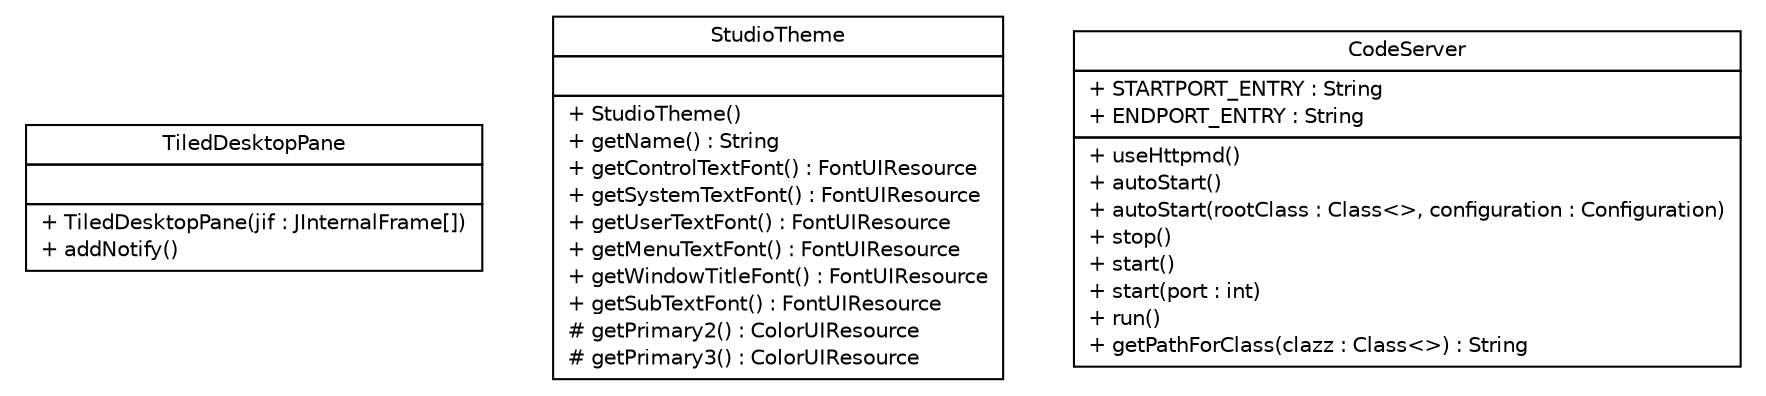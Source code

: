 #!/usr/local/bin/dot
#
# Class diagram 
# Generated by UMLGraph version R5_6 (http://www.umlgraph.org/)
#

digraph G {
	edge [fontname="Helvetica",fontsize=10,labelfontname="Helvetica",labelfontsize=10];
	node [fontname="Helvetica",fontsize=10,shape=plaintext];
	nodesep=0.25;
	ranksep=0.5;
	// sorcer.ssb.jini.studio.TiledDesktopPane
	c57863 [label=<<table title="sorcer.ssb.jini.studio.TiledDesktopPane" border="0" cellborder="1" cellspacing="0" cellpadding="2" port="p" href="./TiledDesktopPane.html">
		<tr><td><table border="0" cellspacing="0" cellpadding="1">
<tr><td align="center" balign="center"> TiledDesktopPane </td></tr>
		</table></td></tr>
		<tr><td><table border="0" cellspacing="0" cellpadding="1">
<tr><td align="left" balign="left">  </td></tr>
		</table></td></tr>
		<tr><td><table border="0" cellspacing="0" cellpadding="1">
<tr><td align="left" balign="left"> + TiledDesktopPane(jif : JInternalFrame[]) </td></tr>
<tr><td align="left" balign="left"> + addNotify() </td></tr>
		</table></td></tr>
		</table>>, URL="./TiledDesktopPane.html", fontname="Helvetica", fontcolor="black", fontsize=10.0];
	// sorcer.ssb.jini.studio.StudioTheme
	c57864 [label=<<table title="sorcer.ssb.jini.studio.StudioTheme" border="0" cellborder="1" cellspacing="0" cellpadding="2" port="p" href="./StudioTheme.html">
		<tr><td><table border="0" cellspacing="0" cellpadding="1">
<tr><td align="center" balign="center"> StudioTheme </td></tr>
		</table></td></tr>
		<tr><td><table border="0" cellspacing="0" cellpadding="1">
<tr><td align="left" balign="left">  </td></tr>
		</table></td></tr>
		<tr><td><table border="0" cellspacing="0" cellpadding="1">
<tr><td align="left" balign="left"> + StudioTheme() </td></tr>
<tr><td align="left" balign="left"> + getName() : String </td></tr>
<tr><td align="left" balign="left"> + getControlTextFont() : FontUIResource </td></tr>
<tr><td align="left" balign="left"> + getSystemTextFont() : FontUIResource </td></tr>
<tr><td align="left" balign="left"> + getUserTextFont() : FontUIResource </td></tr>
<tr><td align="left" balign="left"> + getMenuTextFont() : FontUIResource </td></tr>
<tr><td align="left" balign="left"> + getWindowTitleFont() : FontUIResource </td></tr>
<tr><td align="left" balign="left"> + getSubTextFont() : FontUIResource </td></tr>
<tr><td align="left" balign="left"> # getPrimary2() : ColorUIResource </td></tr>
<tr><td align="left" balign="left"> # getPrimary3() : ColorUIResource </td></tr>
		</table></td></tr>
		</table>>, URL="./StudioTheme.html", fontname="Helvetica", fontcolor="black", fontsize=10.0];
	// sorcer.ssb.jini.studio.CodeServer
	c57865 [label=<<table title="sorcer.ssb.jini.studio.CodeServer" border="0" cellborder="1" cellspacing="0" cellpadding="2" port="p" href="./CodeServer.html">
		<tr><td><table border="0" cellspacing="0" cellpadding="1">
<tr><td align="center" balign="center"> CodeServer </td></tr>
		</table></td></tr>
		<tr><td><table border="0" cellspacing="0" cellpadding="1">
<tr><td align="left" balign="left"> + STARTPORT_ENTRY : String </td></tr>
<tr><td align="left" balign="left"> + ENDPORT_ENTRY : String </td></tr>
		</table></td></tr>
		<tr><td><table border="0" cellspacing="0" cellpadding="1">
<tr><td align="left" balign="left"> + useHttpmd() </td></tr>
<tr><td align="left" balign="left"> + autoStart() </td></tr>
<tr><td align="left" balign="left"> + autoStart(rootClass : Class&lt;&gt;, configuration : Configuration) </td></tr>
<tr><td align="left" balign="left"> + stop() </td></tr>
<tr><td align="left" balign="left"> + start() </td></tr>
<tr><td align="left" balign="left"> + start(port : int) </td></tr>
<tr><td align="left" balign="left"> + run() </td></tr>
<tr><td align="left" balign="left"> + getPathForClass(clazz : Class&lt;&gt;) : String </td></tr>
		</table></td></tr>
		</table>>, URL="./CodeServer.html", fontname="Helvetica", fontcolor="black", fontsize=10.0];
}


